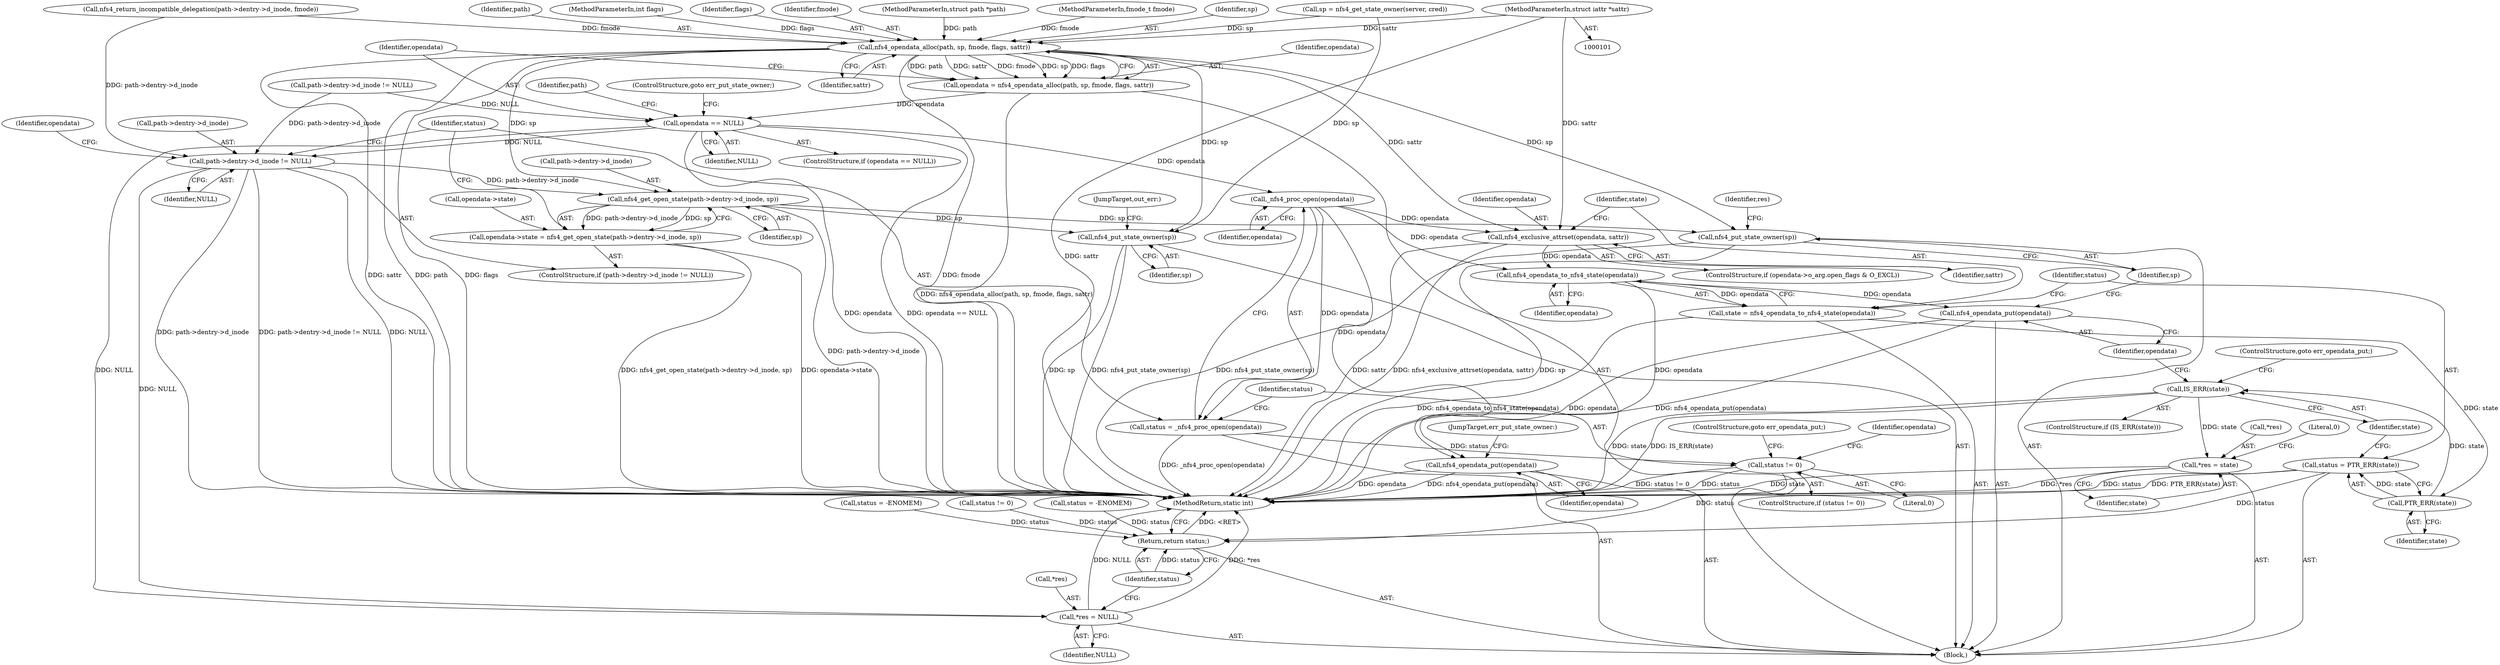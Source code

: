 digraph "0_linux_dc0b027dfadfcb8a5504f7d8052754bf8d501ab9_1@pointer" {
"1000106" [label="(MethodParameterIn,struct iattr *sattr)"];
"1000167" [label="(Call,nfs4_opendata_alloc(path, sp, fmode, flags, sattr))"];
"1000165" [label="(Call,opendata = nfs4_opendata_alloc(path, sp, fmode, flags, sattr))"];
"1000174" [label="(Call,opendata == NULL)"];
"1000179" [label="(Call,path->dentry->d_inode != NULL)"];
"1000190" [label="(Call,nfs4_get_open_state(path->dentry->d_inode, sp))"];
"1000186" [label="(Call,opendata->state = nfs4_get_open_state(path->dentry->d_inode, sp))"];
"1000231" [label="(Call,nfs4_put_state_owner(sp))"];
"1000243" [label="(Call,nfs4_put_state_owner(sp))"];
"1000246" [label="(Call,*res = NULL)"];
"1000199" [label="(Call,_nfs4_proc_open(opendata))"];
"1000197" [label="(Call,status = _nfs4_proc_open(opendata))"];
"1000202" [label="(Call,status != 0)"];
"1000250" [label="(Return,return status;)"];
"1000214" [label="(Call,nfs4_exclusive_attrset(opendata, sattr))"];
"1000219" [label="(Call,nfs4_opendata_to_nfs4_state(opendata))"];
"1000217" [label="(Call,state = nfs4_opendata_to_nfs4_state(opendata))"];
"1000223" [label="(Call,PTR_ERR(state))"];
"1000221" [label="(Call,status = PTR_ERR(state))"];
"1000226" [label="(Call,IS_ERR(state))"];
"1000233" [label="(Call,*res = state)"];
"1000229" [label="(Call,nfs4_opendata_put(opendata))"];
"1000240" [label="(Call,nfs4_opendata_put(opendata))"];
"1000224" [label="(Identifier,state)"];
"1000173" [label="(ControlStructure,if (opendata == NULL))"];
"1000204" [label="(Literal,0)"];
"1000190" [label="(Call,nfs4_get_open_state(path->dentry->d_inode, sp))"];
"1000161" [label="(Call,status = -ENOMEM)"];
"1000227" [label="(Identifier,state)"];
"1000177" [label="(ControlStructure,goto err_put_state_owner;)"];
"1000241" [label="(Identifier,opendata)"];
"1000226" [label="(Call,IS_ERR(state))"];
"1000128" [label="(Call,sp = nfs4_get_state_owner(server, cred))"];
"1000220" [label="(Identifier,opendata)"];
"1000168" [label="(Identifier,path)"];
"1000218" [label="(Identifier,state)"];
"1000200" [label="(Identifier,opendata)"];
"1000186" [label="(Call,opendata->state = nfs4_get_open_state(path->dentry->d_inode, sp))"];
"1000252" [label="(MethodReturn,static int)"];
"1000210" [label="(Identifier,opendata)"];
"1000203" [label="(Identifier,status)"];
"1000166" [label="(Identifier,opendata)"];
"1000247" [label="(Call,*res)"];
"1000182" [label="(Identifier,path)"];
"1000174" [label="(Call,opendata == NULL)"];
"1000230" [label="(Identifier,opendata)"];
"1000198" [label="(Identifier,status)"];
"1000191" [label="(Call,path->dentry->d_inode)"];
"1000251" [label="(Identifier,status)"];
"1000105" [label="(MethodParameterIn,int flags)"];
"1000142" [label="(Call,status != 0)"];
"1000187" [label="(Call,opendata->state)"];
"1000219" [label="(Call,nfs4_opendata_to_nfs4_state(opendata))"];
"1000240" [label="(Call,nfs4_opendata_put(opendata))"];
"1000171" [label="(Identifier,flags)"];
"1000250" [label="(Return,return status;)"];
"1000214" [label="(Call,nfs4_exclusive_attrset(opendata, sattr))"];
"1000217" [label="(Call,state = nfs4_opendata_to_nfs4_state(opendata))"];
"1000234" [label="(Call,*res)"];
"1000197" [label="(Call,status = _nfs4_proc_open(opendata))"];
"1000178" [label="(ControlStructure,if (path->dentry->d_inode != NULL))"];
"1000229" [label="(Call,nfs4_opendata_put(opendata))"];
"1000205" [label="(ControlStructure,goto err_opendata_put;)"];
"1000201" [label="(ControlStructure,if (status != 0))"];
"1000236" [label="(Identifier,state)"];
"1000244" [label="(Identifier,sp)"];
"1000249" [label="(Identifier,NULL)"];
"1000176" [label="(Identifier,NULL)"];
"1000233" [label="(Call,*res = state)"];
"1000170" [label="(Identifier,fmode)"];
"1000103" [label="(MethodParameterIn,struct path *path)"];
"1000106" [label="(MethodParameterIn,struct iattr *sattr)"];
"1000235" [label="(Identifier,res)"];
"1000231" [label="(Call,nfs4_put_state_owner(sp))"];
"1000245" [label="(JumpTarget,out_err:)"];
"1000221" [label="(Call,status = PTR_ERR(state))"];
"1000215" [label="(Identifier,opendata)"];
"1000242" [label="(JumpTarget,err_put_state_owner:)"];
"1000175" [label="(Identifier,opendata)"];
"1000196" [label="(Identifier,sp)"];
"1000206" [label="(ControlStructure,if (opendata->o_arg.open_flags & O_EXCL))"];
"1000180" [label="(Call,path->dentry->d_inode)"];
"1000228" [label="(ControlStructure,goto err_opendata_put;)"];
"1000238" [label="(Literal,0)"];
"1000109" [label="(Block,)"];
"1000243" [label="(Call,nfs4_put_state_owner(sp))"];
"1000232" [label="(Identifier,sp)"];
"1000223" [label="(Call,PTR_ERR(state))"];
"1000154" [label="(Call,nfs4_return_incompatible_delegation(path->dentry->d_inode, fmode))"];
"1000122" [label="(Call,status = -ENOMEM)"];
"1000225" [label="(ControlStructure,if (IS_ERR(state)))"];
"1000188" [label="(Identifier,opendata)"];
"1000172" [label="(Identifier,sattr)"];
"1000216" [label="(Identifier,sattr)"];
"1000147" [label="(Call,path->dentry->d_inode != NULL)"];
"1000179" [label="(Call,path->dentry->d_inode != NULL)"];
"1000246" [label="(Call,*res = NULL)"];
"1000202" [label="(Call,status != 0)"];
"1000222" [label="(Identifier,status)"];
"1000167" [label="(Call,nfs4_opendata_alloc(path, sp, fmode, flags, sattr))"];
"1000104" [label="(MethodParameterIn,fmode_t fmode)"];
"1000185" [label="(Identifier,NULL)"];
"1000199" [label="(Call,_nfs4_proc_open(opendata))"];
"1000169" [label="(Identifier,sp)"];
"1000165" [label="(Call,opendata = nfs4_opendata_alloc(path, sp, fmode, flags, sattr))"];
"1000106" -> "1000101"  [label="AST: "];
"1000106" -> "1000252"  [label="DDG: sattr"];
"1000106" -> "1000167"  [label="DDG: sattr"];
"1000106" -> "1000214"  [label="DDG: sattr"];
"1000167" -> "1000165"  [label="AST: "];
"1000167" -> "1000172"  [label="CFG: "];
"1000168" -> "1000167"  [label="AST: "];
"1000169" -> "1000167"  [label="AST: "];
"1000170" -> "1000167"  [label="AST: "];
"1000171" -> "1000167"  [label="AST: "];
"1000172" -> "1000167"  [label="AST: "];
"1000165" -> "1000167"  [label="CFG: "];
"1000167" -> "1000252"  [label="DDG: path"];
"1000167" -> "1000252"  [label="DDG: sattr"];
"1000167" -> "1000252"  [label="DDG: flags"];
"1000167" -> "1000252"  [label="DDG: fmode"];
"1000167" -> "1000165"  [label="DDG: path"];
"1000167" -> "1000165"  [label="DDG: sattr"];
"1000167" -> "1000165"  [label="DDG: fmode"];
"1000167" -> "1000165"  [label="DDG: sp"];
"1000167" -> "1000165"  [label="DDG: flags"];
"1000103" -> "1000167"  [label="DDG: path"];
"1000128" -> "1000167"  [label="DDG: sp"];
"1000154" -> "1000167"  [label="DDG: fmode"];
"1000104" -> "1000167"  [label="DDG: fmode"];
"1000105" -> "1000167"  [label="DDG: flags"];
"1000167" -> "1000190"  [label="DDG: sp"];
"1000167" -> "1000214"  [label="DDG: sattr"];
"1000167" -> "1000231"  [label="DDG: sp"];
"1000167" -> "1000243"  [label="DDG: sp"];
"1000165" -> "1000109"  [label="AST: "];
"1000166" -> "1000165"  [label="AST: "];
"1000175" -> "1000165"  [label="CFG: "];
"1000165" -> "1000252"  [label="DDG: nfs4_opendata_alloc(path, sp, fmode, flags, sattr)"];
"1000165" -> "1000174"  [label="DDG: opendata"];
"1000174" -> "1000173"  [label="AST: "];
"1000174" -> "1000176"  [label="CFG: "];
"1000175" -> "1000174"  [label="AST: "];
"1000176" -> "1000174"  [label="AST: "];
"1000177" -> "1000174"  [label="CFG: "];
"1000182" -> "1000174"  [label="CFG: "];
"1000174" -> "1000252"  [label="DDG: opendata == NULL"];
"1000174" -> "1000252"  [label="DDG: opendata"];
"1000147" -> "1000174"  [label="DDG: NULL"];
"1000174" -> "1000179"  [label="DDG: NULL"];
"1000174" -> "1000199"  [label="DDG: opendata"];
"1000174" -> "1000246"  [label="DDG: NULL"];
"1000179" -> "1000178"  [label="AST: "];
"1000179" -> "1000185"  [label="CFG: "];
"1000180" -> "1000179"  [label="AST: "];
"1000185" -> "1000179"  [label="AST: "];
"1000188" -> "1000179"  [label="CFG: "];
"1000198" -> "1000179"  [label="CFG: "];
"1000179" -> "1000252"  [label="DDG: NULL"];
"1000179" -> "1000252"  [label="DDG: path->dentry->d_inode != NULL"];
"1000179" -> "1000252"  [label="DDG: path->dentry->d_inode"];
"1000154" -> "1000179"  [label="DDG: path->dentry->d_inode"];
"1000147" -> "1000179"  [label="DDG: path->dentry->d_inode"];
"1000179" -> "1000190"  [label="DDG: path->dentry->d_inode"];
"1000179" -> "1000246"  [label="DDG: NULL"];
"1000190" -> "1000186"  [label="AST: "];
"1000190" -> "1000196"  [label="CFG: "];
"1000191" -> "1000190"  [label="AST: "];
"1000196" -> "1000190"  [label="AST: "];
"1000186" -> "1000190"  [label="CFG: "];
"1000190" -> "1000252"  [label="DDG: path->dentry->d_inode"];
"1000190" -> "1000186"  [label="DDG: path->dentry->d_inode"];
"1000190" -> "1000186"  [label="DDG: sp"];
"1000190" -> "1000231"  [label="DDG: sp"];
"1000190" -> "1000243"  [label="DDG: sp"];
"1000186" -> "1000178"  [label="AST: "];
"1000187" -> "1000186"  [label="AST: "];
"1000198" -> "1000186"  [label="CFG: "];
"1000186" -> "1000252"  [label="DDG: nfs4_get_open_state(path->dentry->d_inode, sp)"];
"1000186" -> "1000252"  [label="DDG: opendata->state"];
"1000231" -> "1000109"  [label="AST: "];
"1000231" -> "1000232"  [label="CFG: "];
"1000232" -> "1000231"  [label="AST: "];
"1000235" -> "1000231"  [label="CFG: "];
"1000231" -> "1000252"  [label="DDG: nfs4_put_state_owner(sp)"];
"1000231" -> "1000252"  [label="DDG: sp"];
"1000243" -> "1000109"  [label="AST: "];
"1000243" -> "1000244"  [label="CFG: "];
"1000244" -> "1000243"  [label="AST: "];
"1000245" -> "1000243"  [label="CFG: "];
"1000243" -> "1000252"  [label="DDG: sp"];
"1000243" -> "1000252"  [label="DDG: nfs4_put_state_owner(sp)"];
"1000128" -> "1000243"  [label="DDG: sp"];
"1000246" -> "1000109"  [label="AST: "];
"1000246" -> "1000249"  [label="CFG: "];
"1000247" -> "1000246"  [label="AST: "];
"1000249" -> "1000246"  [label="AST: "];
"1000251" -> "1000246"  [label="CFG: "];
"1000246" -> "1000252"  [label="DDG: *res"];
"1000246" -> "1000252"  [label="DDG: NULL"];
"1000199" -> "1000197"  [label="AST: "];
"1000199" -> "1000200"  [label="CFG: "];
"1000200" -> "1000199"  [label="AST: "];
"1000197" -> "1000199"  [label="CFG: "];
"1000199" -> "1000197"  [label="DDG: opendata"];
"1000199" -> "1000214"  [label="DDG: opendata"];
"1000199" -> "1000219"  [label="DDG: opendata"];
"1000199" -> "1000240"  [label="DDG: opendata"];
"1000197" -> "1000109"  [label="AST: "];
"1000198" -> "1000197"  [label="AST: "];
"1000203" -> "1000197"  [label="CFG: "];
"1000197" -> "1000252"  [label="DDG: _nfs4_proc_open(opendata)"];
"1000197" -> "1000202"  [label="DDG: status"];
"1000202" -> "1000201"  [label="AST: "];
"1000202" -> "1000204"  [label="CFG: "];
"1000203" -> "1000202"  [label="AST: "];
"1000204" -> "1000202"  [label="AST: "];
"1000205" -> "1000202"  [label="CFG: "];
"1000210" -> "1000202"  [label="CFG: "];
"1000202" -> "1000252"  [label="DDG: status"];
"1000202" -> "1000252"  [label="DDG: status != 0"];
"1000202" -> "1000250"  [label="DDG: status"];
"1000250" -> "1000109"  [label="AST: "];
"1000250" -> "1000251"  [label="CFG: "];
"1000251" -> "1000250"  [label="AST: "];
"1000252" -> "1000250"  [label="CFG: "];
"1000250" -> "1000252"  [label="DDG: <RET>"];
"1000251" -> "1000250"  [label="DDG: status"];
"1000122" -> "1000250"  [label="DDG: status"];
"1000221" -> "1000250"  [label="DDG: status"];
"1000142" -> "1000250"  [label="DDG: status"];
"1000161" -> "1000250"  [label="DDG: status"];
"1000214" -> "1000206"  [label="AST: "];
"1000214" -> "1000216"  [label="CFG: "];
"1000215" -> "1000214"  [label="AST: "];
"1000216" -> "1000214"  [label="AST: "];
"1000218" -> "1000214"  [label="CFG: "];
"1000214" -> "1000252"  [label="DDG: sattr"];
"1000214" -> "1000252"  [label="DDG: nfs4_exclusive_attrset(opendata, sattr)"];
"1000214" -> "1000219"  [label="DDG: opendata"];
"1000219" -> "1000217"  [label="AST: "];
"1000219" -> "1000220"  [label="CFG: "];
"1000220" -> "1000219"  [label="AST: "];
"1000217" -> "1000219"  [label="CFG: "];
"1000219" -> "1000217"  [label="DDG: opendata"];
"1000219" -> "1000229"  [label="DDG: opendata"];
"1000219" -> "1000240"  [label="DDG: opendata"];
"1000217" -> "1000109"  [label="AST: "];
"1000218" -> "1000217"  [label="AST: "];
"1000222" -> "1000217"  [label="CFG: "];
"1000217" -> "1000252"  [label="DDG: nfs4_opendata_to_nfs4_state(opendata)"];
"1000217" -> "1000223"  [label="DDG: state"];
"1000223" -> "1000221"  [label="AST: "];
"1000223" -> "1000224"  [label="CFG: "];
"1000224" -> "1000223"  [label="AST: "];
"1000221" -> "1000223"  [label="CFG: "];
"1000223" -> "1000221"  [label="DDG: state"];
"1000223" -> "1000226"  [label="DDG: state"];
"1000221" -> "1000109"  [label="AST: "];
"1000222" -> "1000221"  [label="AST: "];
"1000227" -> "1000221"  [label="CFG: "];
"1000221" -> "1000252"  [label="DDG: PTR_ERR(state)"];
"1000221" -> "1000252"  [label="DDG: status"];
"1000226" -> "1000225"  [label="AST: "];
"1000226" -> "1000227"  [label="CFG: "];
"1000227" -> "1000226"  [label="AST: "];
"1000228" -> "1000226"  [label="CFG: "];
"1000230" -> "1000226"  [label="CFG: "];
"1000226" -> "1000252"  [label="DDG: state"];
"1000226" -> "1000252"  [label="DDG: IS_ERR(state)"];
"1000226" -> "1000233"  [label="DDG: state"];
"1000233" -> "1000109"  [label="AST: "];
"1000233" -> "1000236"  [label="CFG: "];
"1000234" -> "1000233"  [label="AST: "];
"1000236" -> "1000233"  [label="AST: "];
"1000238" -> "1000233"  [label="CFG: "];
"1000233" -> "1000252"  [label="DDG: state"];
"1000233" -> "1000252"  [label="DDG: *res"];
"1000229" -> "1000109"  [label="AST: "];
"1000229" -> "1000230"  [label="CFG: "];
"1000230" -> "1000229"  [label="AST: "];
"1000232" -> "1000229"  [label="CFG: "];
"1000229" -> "1000252"  [label="DDG: nfs4_opendata_put(opendata)"];
"1000229" -> "1000252"  [label="DDG: opendata"];
"1000240" -> "1000109"  [label="AST: "];
"1000240" -> "1000241"  [label="CFG: "];
"1000241" -> "1000240"  [label="AST: "];
"1000242" -> "1000240"  [label="CFG: "];
"1000240" -> "1000252"  [label="DDG: nfs4_opendata_put(opendata)"];
"1000240" -> "1000252"  [label="DDG: opendata"];
}
